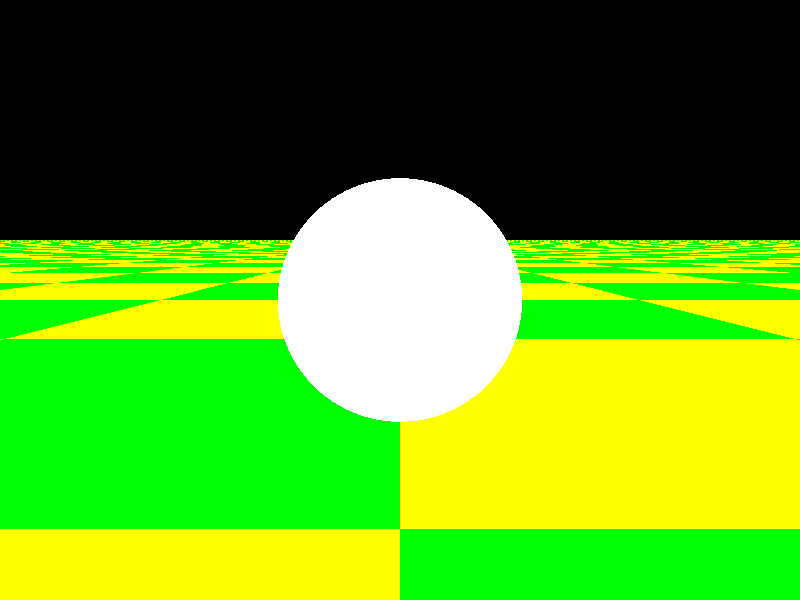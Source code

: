 camera {location <0, 0.05, -0.5> look_at 0}

light_source {<10, 10, -10> rgb 1}
plane {y, -0.2 texture { pigment { checker colour y colour y+x} }}

union {
  difference {
    sphere {0, 0.1
      hollow
      interior {ior 1.3
	//      dispersion 1.01
      }
    }
    sphere {0, 0.09 hollow}
  }
  texture {
    finish {specular 1 roughness 0.001 reflection {0}}
    pigment { rgbf <1, 1, 1, 0.9> }
  }
}

sphere {0, 0.089
//  interior {
//    ior 1
//    media {
//      emission 1
//    }
//  }
  texture {
    finish {specular 0 reflection 0 ambient 1}
    pigment {rgbt <1, 0.5, 0, 0>}
  }
}
